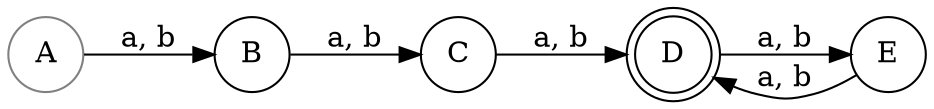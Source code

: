 digraph G{
  rankdir=LR;
  node [shape = doublecircle];D;
  node [shape = circle];
  A [ color = "#808080"];
  A -> B [label = "a, b"];
  B -> C [label = "a, b"];
  C -> D [label = "a, b"];
  D -> E [label = "a, b"];
  E -> D [label = "a, b"];
}
